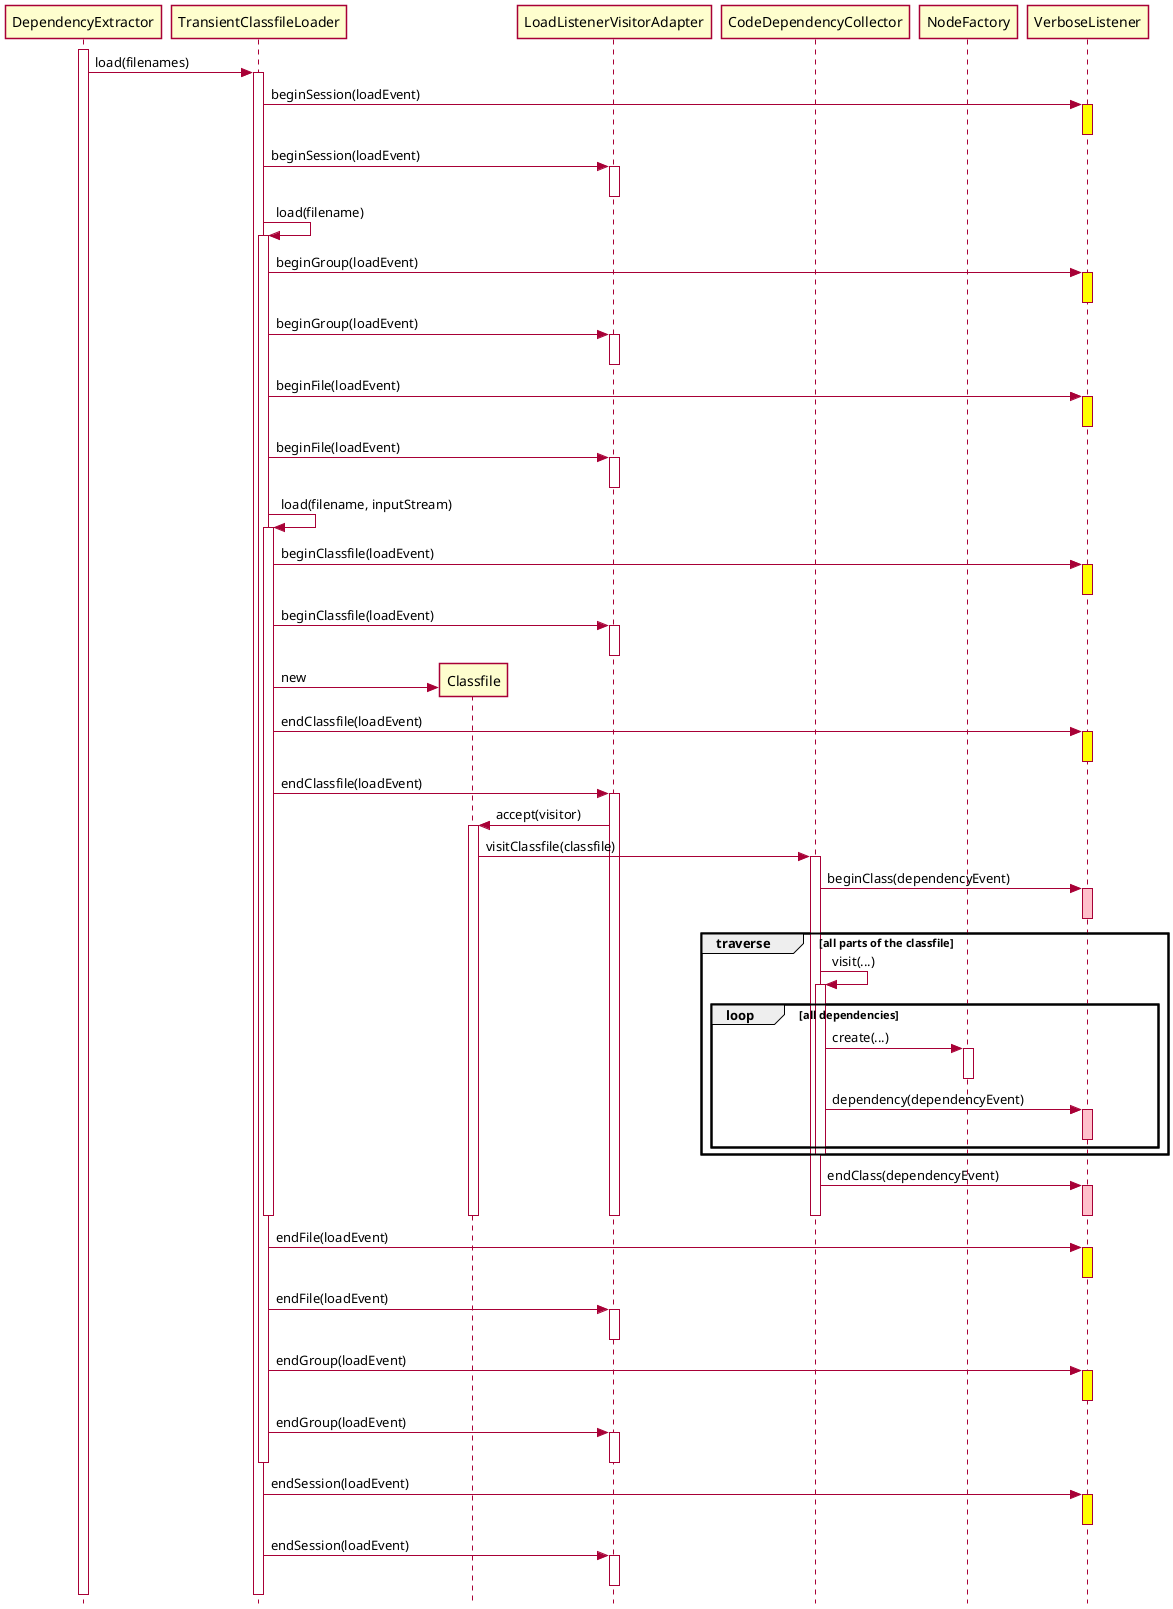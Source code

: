 @startuml

skin rose
skinparam style strictuml
skinparam backgroundColor transparent

participant DependencyExtractor
participant TransientClassfileLoader
participant Classfile
participant LoadListenerVisitorAdapter
participant CodeDependencyCollector
participant NodeFactory

activate DependencyExtractor

DependencyExtractor -> TransientClassfileLoader ++ : load(filenames)
TransientClassfileLoader -> VerboseListener ++ #yellow : beginSession(loadEvent)
deactivate VerboseListener
TransientClassfileLoader -> LoadListenerVisitorAdapter ++ : beginSession(loadEvent)
deactivate LoadListenerVisitorAdapter

TransientClassfileLoader -> TransientClassfileLoader ++ : load(filename)

TransientClassfileLoader -> VerboseListener ++ #yellow : beginGroup(loadEvent)
deactivate VerboseListener
TransientClassfileLoader -> LoadListenerVisitorAdapter ++ : beginGroup(loadEvent)
deactivate LoadListenerVisitorAdapter

TransientClassfileLoader -> VerboseListener ++ #yellow : beginFile(loadEvent)
deactivate VerboseListener
TransientClassfileLoader -> LoadListenerVisitorAdapter ++ : beginFile(loadEvent)
deactivate LoadListenerVisitorAdapter

TransientClassfileLoader -> TransientClassfileLoader ++ : load(filename, inputStream)

TransientClassfileLoader -> VerboseListener ++ #yellow : beginClassfile(loadEvent)
deactivate VerboseListener
TransientClassfileLoader -> LoadListenerVisitorAdapter ++ : beginClassfile(loadEvent)
deactivate LoadListenerVisitorAdapter

TransientClassfileLoader -> Classfile ** : new

TransientClassfileLoader -> VerboseListener ++ #yellow : endClassfile(loadEvent)
deactivate VerboseListener
TransientClassfileLoader -> LoadListenerVisitorAdapter ++ : endClassfile(loadEvent)
LoadListenerVisitorAdapter -> Classfile ++ : accept(visitor)
Classfile -> CodeDependencyCollector ++ : visitClassfile(classfile)

CodeDependencyCollector -> VerboseListener ++ #pink : beginClass(dependencyEvent)
deactivate VerboseListener

group traverse [all parts of the classfile]
    CodeDependencyCollector -> CodeDependencyCollector ++ : visit(...)

    loop all dependencies
        CodeDependencyCollector -> NodeFactory ++ : create(...)
        deactivate NodeFactory

        CodeDependencyCollector -> VerboseListener ++ #pink : dependency(dependencyEvent)
        deactivate VerboseListener
    end

    deactivate CodeDependencyCollector
end

CodeDependencyCollector -> VerboseListener ++ #pink : endClass(dependencyEvent)
deactivate VerboseListener

deactivate CodeDependencyCollector
deactivate Classfile
deactivate LoadListenerVisitorAdapter

deactivate TransientClassfileLoader

TransientClassfileLoader -> VerboseListener ++ #yellow : endFile(loadEvent)
deactivate VerboseListener
TransientClassfileLoader -> LoadListenerVisitorAdapter ++ : endFile(loadEvent)
deactivate LoadListenerVisitorAdapter

TransientClassfileLoader -> VerboseListener ++ #yellow : endGroup(loadEvent)
deactivate VerboseListener
TransientClassfileLoader -> LoadListenerVisitorAdapter ++ : endGroup(loadEvent)
deactivate LoadListenerVisitorAdapter

deactivate TransientClassfileLoader

TransientClassfileLoader -> VerboseListener ++ #yellow : endSession(loadEvent)
deactivate VerboseListener
TransientClassfileLoader -> LoadListenerVisitorAdapter ++ : endSession(loadEvent)
deactivate LoadListenerVisitorAdapter


@enduml

